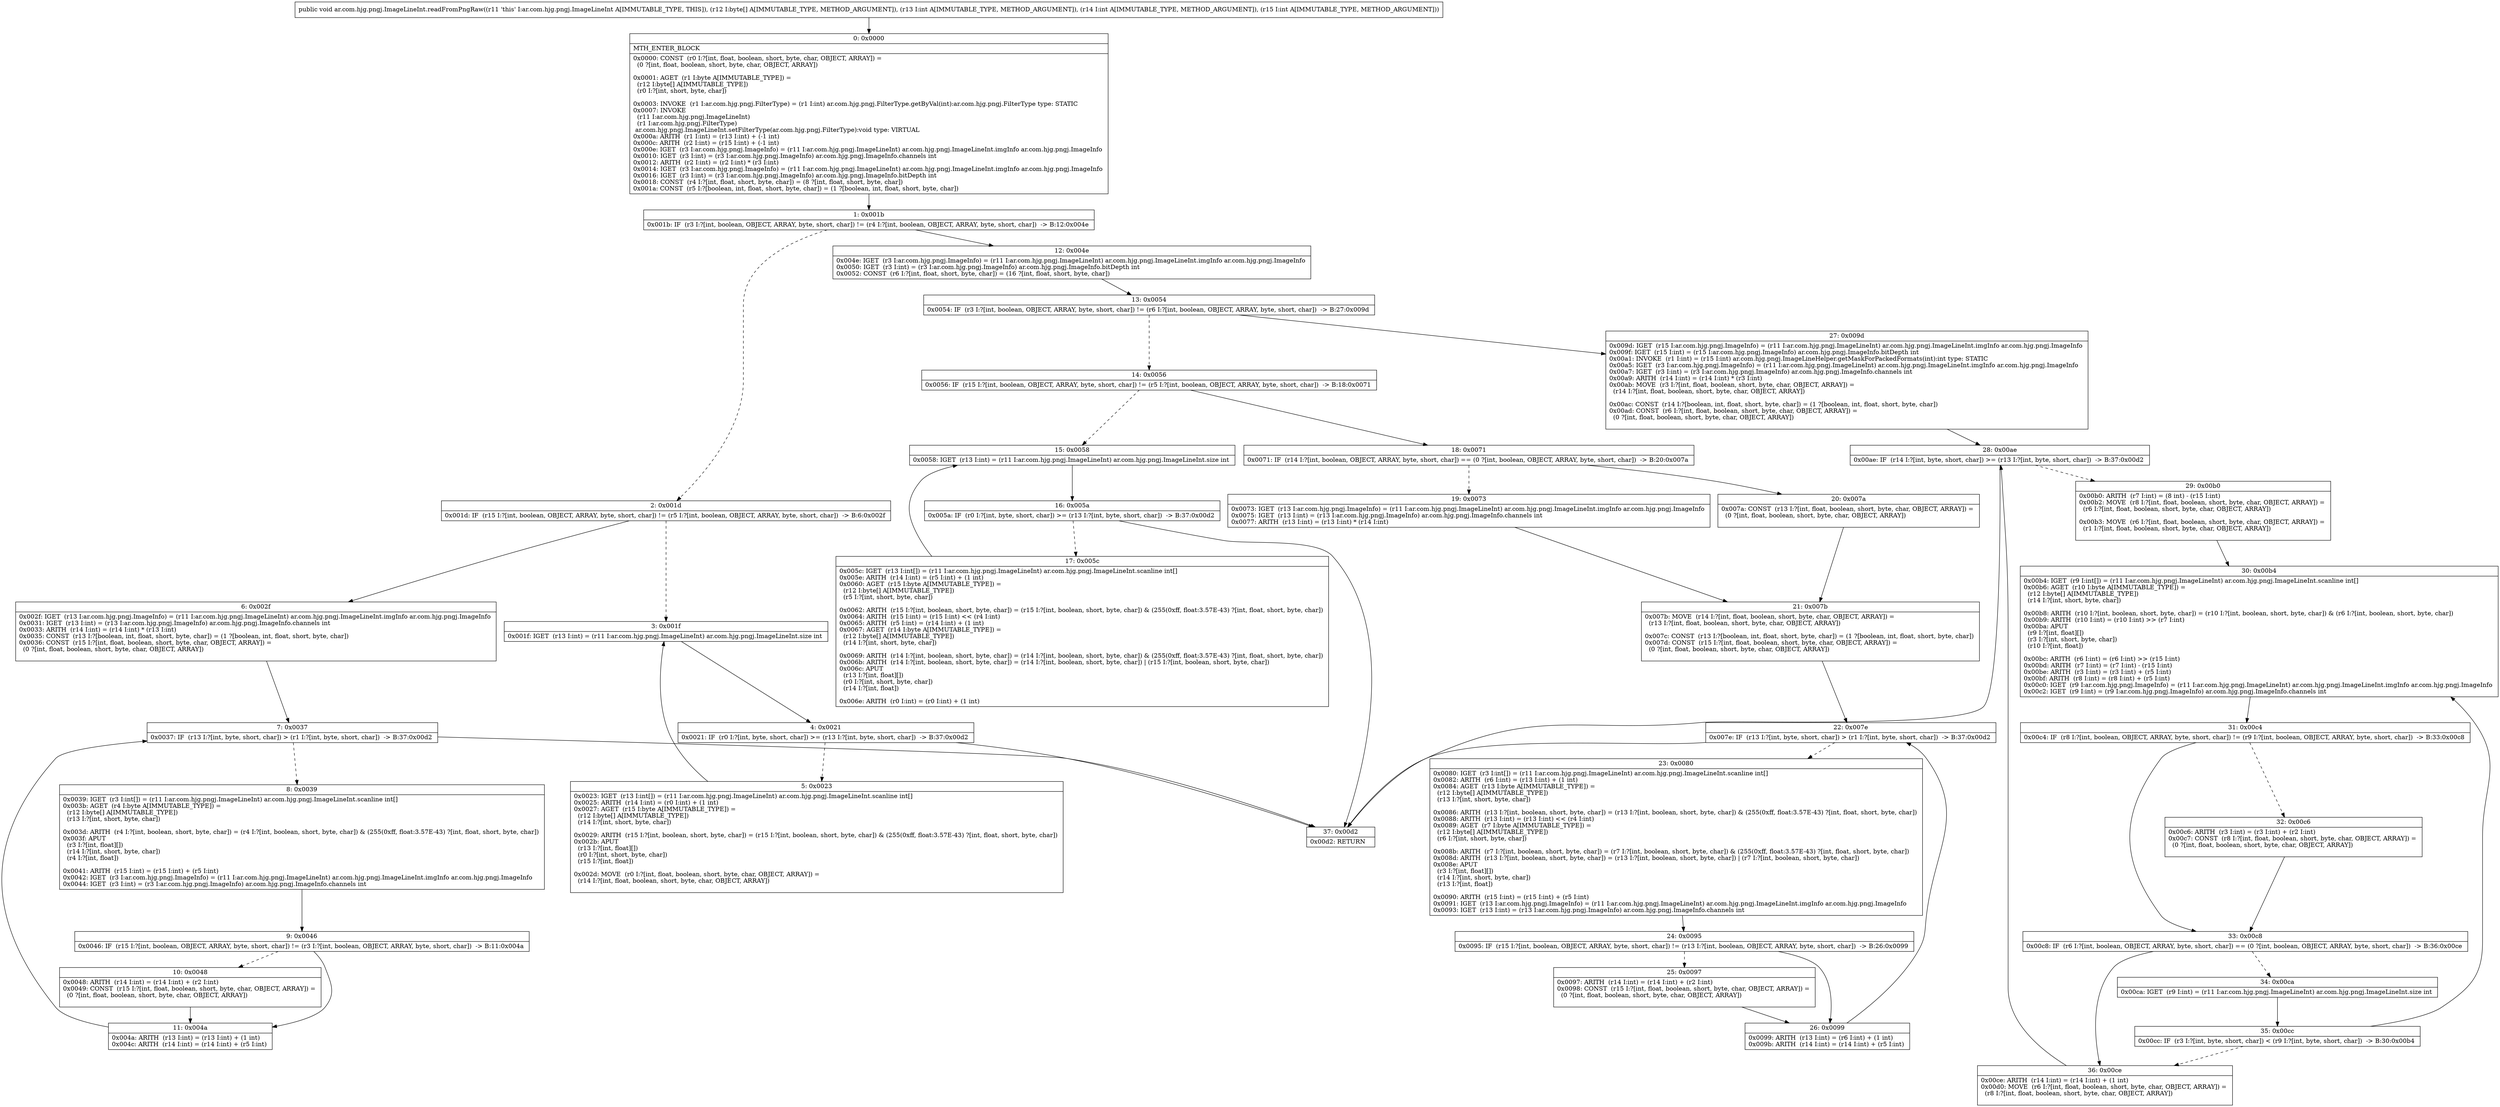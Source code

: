 digraph "CFG forar.com.hjg.pngj.ImageLineInt.readFromPngRaw([BIII)V" {
Node_0 [shape=record,label="{0\:\ 0x0000|MTH_ENTER_BLOCK\l|0x0000: CONST  (r0 I:?[int, float, boolean, short, byte, char, OBJECT, ARRAY]) = \l  (0 ?[int, float, boolean, short, byte, char, OBJECT, ARRAY])\l \l0x0001: AGET  (r1 I:byte A[IMMUTABLE_TYPE]) = \l  (r12 I:byte[] A[IMMUTABLE_TYPE])\l  (r0 I:?[int, short, byte, char])\l \l0x0003: INVOKE  (r1 I:ar.com.hjg.pngj.FilterType) = (r1 I:int) ar.com.hjg.pngj.FilterType.getByVal(int):ar.com.hjg.pngj.FilterType type: STATIC \l0x0007: INVOKE  \l  (r11 I:ar.com.hjg.pngj.ImageLineInt)\l  (r1 I:ar.com.hjg.pngj.FilterType)\l ar.com.hjg.pngj.ImageLineInt.setFilterType(ar.com.hjg.pngj.FilterType):void type: VIRTUAL \l0x000a: ARITH  (r1 I:int) = (r13 I:int) + (\-1 int) \l0x000c: ARITH  (r2 I:int) = (r15 I:int) + (\-1 int) \l0x000e: IGET  (r3 I:ar.com.hjg.pngj.ImageInfo) = (r11 I:ar.com.hjg.pngj.ImageLineInt) ar.com.hjg.pngj.ImageLineInt.imgInfo ar.com.hjg.pngj.ImageInfo \l0x0010: IGET  (r3 I:int) = (r3 I:ar.com.hjg.pngj.ImageInfo) ar.com.hjg.pngj.ImageInfo.channels int \l0x0012: ARITH  (r2 I:int) = (r2 I:int) * (r3 I:int) \l0x0014: IGET  (r3 I:ar.com.hjg.pngj.ImageInfo) = (r11 I:ar.com.hjg.pngj.ImageLineInt) ar.com.hjg.pngj.ImageLineInt.imgInfo ar.com.hjg.pngj.ImageInfo \l0x0016: IGET  (r3 I:int) = (r3 I:ar.com.hjg.pngj.ImageInfo) ar.com.hjg.pngj.ImageInfo.bitDepth int \l0x0018: CONST  (r4 I:?[int, float, short, byte, char]) = (8 ?[int, float, short, byte, char]) \l0x001a: CONST  (r5 I:?[boolean, int, float, short, byte, char]) = (1 ?[boolean, int, float, short, byte, char]) \l}"];
Node_1 [shape=record,label="{1\:\ 0x001b|0x001b: IF  (r3 I:?[int, boolean, OBJECT, ARRAY, byte, short, char]) != (r4 I:?[int, boolean, OBJECT, ARRAY, byte, short, char])  \-\> B:12:0x004e \l}"];
Node_2 [shape=record,label="{2\:\ 0x001d|0x001d: IF  (r15 I:?[int, boolean, OBJECT, ARRAY, byte, short, char]) != (r5 I:?[int, boolean, OBJECT, ARRAY, byte, short, char])  \-\> B:6:0x002f \l}"];
Node_3 [shape=record,label="{3\:\ 0x001f|0x001f: IGET  (r13 I:int) = (r11 I:ar.com.hjg.pngj.ImageLineInt) ar.com.hjg.pngj.ImageLineInt.size int \l}"];
Node_4 [shape=record,label="{4\:\ 0x0021|0x0021: IF  (r0 I:?[int, byte, short, char]) \>= (r13 I:?[int, byte, short, char])  \-\> B:37:0x00d2 \l}"];
Node_5 [shape=record,label="{5\:\ 0x0023|0x0023: IGET  (r13 I:int[]) = (r11 I:ar.com.hjg.pngj.ImageLineInt) ar.com.hjg.pngj.ImageLineInt.scanline int[] \l0x0025: ARITH  (r14 I:int) = (r0 I:int) + (1 int) \l0x0027: AGET  (r15 I:byte A[IMMUTABLE_TYPE]) = \l  (r12 I:byte[] A[IMMUTABLE_TYPE])\l  (r14 I:?[int, short, byte, char])\l \l0x0029: ARITH  (r15 I:?[int, boolean, short, byte, char]) = (r15 I:?[int, boolean, short, byte, char]) & (255(0xff, float:3.57E\-43) ?[int, float, short, byte, char]) \l0x002b: APUT  \l  (r13 I:?[int, float][])\l  (r0 I:?[int, short, byte, char])\l  (r15 I:?[int, float])\l \l0x002d: MOVE  (r0 I:?[int, float, boolean, short, byte, char, OBJECT, ARRAY]) = \l  (r14 I:?[int, float, boolean, short, byte, char, OBJECT, ARRAY])\l \l}"];
Node_6 [shape=record,label="{6\:\ 0x002f|0x002f: IGET  (r13 I:ar.com.hjg.pngj.ImageInfo) = (r11 I:ar.com.hjg.pngj.ImageLineInt) ar.com.hjg.pngj.ImageLineInt.imgInfo ar.com.hjg.pngj.ImageInfo \l0x0031: IGET  (r13 I:int) = (r13 I:ar.com.hjg.pngj.ImageInfo) ar.com.hjg.pngj.ImageInfo.channels int \l0x0033: ARITH  (r14 I:int) = (r14 I:int) * (r13 I:int) \l0x0035: CONST  (r13 I:?[boolean, int, float, short, byte, char]) = (1 ?[boolean, int, float, short, byte, char]) \l0x0036: CONST  (r15 I:?[int, float, boolean, short, byte, char, OBJECT, ARRAY]) = \l  (0 ?[int, float, boolean, short, byte, char, OBJECT, ARRAY])\l \l}"];
Node_7 [shape=record,label="{7\:\ 0x0037|0x0037: IF  (r13 I:?[int, byte, short, char]) \> (r1 I:?[int, byte, short, char])  \-\> B:37:0x00d2 \l}"];
Node_8 [shape=record,label="{8\:\ 0x0039|0x0039: IGET  (r3 I:int[]) = (r11 I:ar.com.hjg.pngj.ImageLineInt) ar.com.hjg.pngj.ImageLineInt.scanline int[] \l0x003b: AGET  (r4 I:byte A[IMMUTABLE_TYPE]) = \l  (r12 I:byte[] A[IMMUTABLE_TYPE])\l  (r13 I:?[int, short, byte, char])\l \l0x003d: ARITH  (r4 I:?[int, boolean, short, byte, char]) = (r4 I:?[int, boolean, short, byte, char]) & (255(0xff, float:3.57E\-43) ?[int, float, short, byte, char]) \l0x003f: APUT  \l  (r3 I:?[int, float][])\l  (r14 I:?[int, short, byte, char])\l  (r4 I:?[int, float])\l \l0x0041: ARITH  (r15 I:int) = (r15 I:int) + (r5 I:int) \l0x0042: IGET  (r3 I:ar.com.hjg.pngj.ImageInfo) = (r11 I:ar.com.hjg.pngj.ImageLineInt) ar.com.hjg.pngj.ImageLineInt.imgInfo ar.com.hjg.pngj.ImageInfo \l0x0044: IGET  (r3 I:int) = (r3 I:ar.com.hjg.pngj.ImageInfo) ar.com.hjg.pngj.ImageInfo.channels int \l}"];
Node_9 [shape=record,label="{9\:\ 0x0046|0x0046: IF  (r15 I:?[int, boolean, OBJECT, ARRAY, byte, short, char]) != (r3 I:?[int, boolean, OBJECT, ARRAY, byte, short, char])  \-\> B:11:0x004a \l}"];
Node_10 [shape=record,label="{10\:\ 0x0048|0x0048: ARITH  (r14 I:int) = (r14 I:int) + (r2 I:int) \l0x0049: CONST  (r15 I:?[int, float, boolean, short, byte, char, OBJECT, ARRAY]) = \l  (0 ?[int, float, boolean, short, byte, char, OBJECT, ARRAY])\l \l}"];
Node_11 [shape=record,label="{11\:\ 0x004a|0x004a: ARITH  (r13 I:int) = (r13 I:int) + (1 int) \l0x004c: ARITH  (r14 I:int) = (r14 I:int) + (r5 I:int) \l}"];
Node_12 [shape=record,label="{12\:\ 0x004e|0x004e: IGET  (r3 I:ar.com.hjg.pngj.ImageInfo) = (r11 I:ar.com.hjg.pngj.ImageLineInt) ar.com.hjg.pngj.ImageLineInt.imgInfo ar.com.hjg.pngj.ImageInfo \l0x0050: IGET  (r3 I:int) = (r3 I:ar.com.hjg.pngj.ImageInfo) ar.com.hjg.pngj.ImageInfo.bitDepth int \l0x0052: CONST  (r6 I:?[int, float, short, byte, char]) = (16 ?[int, float, short, byte, char]) \l}"];
Node_13 [shape=record,label="{13\:\ 0x0054|0x0054: IF  (r3 I:?[int, boolean, OBJECT, ARRAY, byte, short, char]) != (r6 I:?[int, boolean, OBJECT, ARRAY, byte, short, char])  \-\> B:27:0x009d \l}"];
Node_14 [shape=record,label="{14\:\ 0x0056|0x0056: IF  (r15 I:?[int, boolean, OBJECT, ARRAY, byte, short, char]) != (r5 I:?[int, boolean, OBJECT, ARRAY, byte, short, char])  \-\> B:18:0x0071 \l}"];
Node_15 [shape=record,label="{15\:\ 0x0058|0x0058: IGET  (r13 I:int) = (r11 I:ar.com.hjg.pngj.ImageLineInt) ar.com.hjg.pngj.ImageLineInt.size int \l}"];
Node_16 [shape=record,label="{16\:\ 0x005a|0x005a: IF  (r0 I:?[int, byte, short, char]) \>= (r13 I:?[int, byte, short, char])  \-\> B:37:0x00d2 \l}"];
Node_17 [shape=record,label="{17\:\ 0x005c|0x005c: IGET  (r13 I:int[]) = (r11 I:ar.com.hjg.pngj.ImageLineInt) ar.com.hjg.pngj.ImageLineInt.scanline int[] \l0x005e: ARITH  (r14 I:int) = (r5 I:int) + (1 int) \l0x0060: AGET  (r15 I:byte A[IMMUTABLE_TYPE]) = \l  (r12 I:byte[] A[IMMUTABLE_TYPE])\l  (r5 I:?[int, short, byte, char])\l \l0x0062: ARITH  (r15 I:?[int, boolean, short, byte, char]) = (r15 I:?[int, boolean, short, byte, char]) & (255(0xff, float:3.57E\-43) ?[int, float, short, byte, char]) \l0x0064: ARITH  (r15 I:int) = (r15 I:int) \<\< (r4 I:int) \l0x0065: ARITH  (r5 I:int) = (r14 I:int) + (1 int) \l0x0067: AGET  (r14 I:byte A[IMMUTABLE_TYPE]) = \l  (r12 I:byte[] A[IMMUTABLE_TYPE])\l  (r14 I:?[int, short, byte, char])\l \l0x0069: ARITH  (r14 I:?[int, boolean, short, byte, char]) = (r14 I:?[int, boolean, short, byte, char]) & (255(0xff, float:3.57E\-43) ?[int, float, short, byte, char]) \l0x006b: ARITH  (r14 I:?[int, boolean, short, byte, char]) = (r14 I:?[int, boolean, short, byte, char]) \| (r15 I:?[int, boolean, short, byte, char]) \l0x006c: APUT  \l  (r13 I:?[int, float][])\l  (r0 I:?[int, short, byte, char])\l  (r14 I:?[int, float])\l \l0x006e: ARITH  (r0 I:int) = (r0 I:int) + (1 int) \l}"];
Node_18 [shape=record,label="{18\:\ 0x0071|0x0071: IF  (r14 I:?[int, boolean, OBJECT, ARRAY, byte, short, char]) == (0 ?[int, boolean, OBJECT, ARRAY, byte, short, char])  \-\> B:20:0x007a \l}"];
Node_19 [shape=record,label="{19\:\ 0x0073|0x0073: IGET  (r13 I:ar.com.hjg.pngj.ImageInfo) = (r11 I:ar.com.hjg.pngj.ImageLineInt) ar.com.hjg.pngj.ImageLineInt.imgInfo ar.com.hjg.pngj.ImageInfo \l0x0075: IGET  (r13 I:int) = (r13 I:ar.com.hjg.pngj.ImageInfo) ar.com.hjg.pngj.ImageInfo.channels int \l0x0077: ARITH  (r13 I:int) = (r13 I:int) * (r14 I:int) \l}"];
Node_20 [shape=record,label="{20\:\ 0x007a|0x007a: CONST  (r13 I:?[int, float, boolean, short, byte, char, OBJECT, ARRAY]) = \l  (0 ?[int, float, boolean, short, byte, char, OBJECT, ARRAY])\l \l}"];
Node_21 [shape=record,label="{21\:\ 0x007b|0x007b: MOVE  (r14 I:?[int, float, boolean, short, byte, char, OBJECT, ARRAY]) = \l  (r13 I:?[int, float, boolean, short, byte, char, OBJECT, ARRAY])\l \l0x007c: CONST  (r13 I:?[boolean, int, float, short, byte, char]) = (1 ?[boolean, int, float, short, byte, char]) \l0x007d: CONST  (r15 I:?[int, float, boolean, short, byte, char, OBJECT, ARRAY]) = \l  (0 ?[int, float, boolean, short, byte, char, OBJECT, ARRAY])\l \l}"];
Node_22 [shape=record,label="{22\:\ 0x007e|0x007e: IF  (r13 I:?[int, byte, short, char]) \> (r1 I:?[int, byte, short, char])  \-\> B:37:0x00d2 \l}"];
Node_23 [shape=record,label="{23\:\ 0x0080|0x0080: IGET  (r3 I:int[]) = (r11 I:ar.com.hjg.pngj.ImageLineInt) ar.com.hjg.pngj.ImageLineInt.scanline int[] \l0x0082: ARITH  (r6 I:int) = (r13 I:int) + (1 int) \l0x0084: AGET  (r13 I:byte A[IMMUTABLE_TYPE]) = \l  (r12 I:byte[] A[IMMUTABLE_TYPE])\l  (r13 I:?[int, short, byte, char])\l \l0x0086: ARITH  (r13 I:?[int, boolean, short, byte, char]) = (r13 I:?[int, boolean, short, byte, char]) & (255(0xff, float:3.57E\-43) ?[int, float, short, byte, char]) \l0x0088: ARITH  (r13 I:int) = (r13 I:int) \<\< (r4 I:int) \l0x0089: AGET  (r7 I:byte A[IMMUTABLE_TYPE]) = \l  (r12 I:byte[] A[IMMUTABLE_TYPE])\l  (r6 I:?[int, short, byte, char])\l \l0x008b: ARITH  (r7 I:?[int, boolean, short, byte, char]) = (r7 I:?[int, boolean, short, byte, char]) & (255(0xff, float:3.57E\-43) ?[int, float, short, byte, char]) \l0x008d: ARITH  (r13 I:?[int, boolean, short, byte, char]) = (r13 I:?[int, boolean, short, byte, char]) \| (r7 I:?[int, boolean, short, byte, char]) \l0x008e: APUT  \l  (r3 I:?[int, float][])\l  (r14 I:?[int, short, byte, char])\l  (r13 I:?[int, float])\l \l0x0090: ARITH  (r15 I:int) = (r15 I:int) + (r5 I:int) \l0x0091: IGET  (r13 I:ar.com.hjg.pngj.ImageInfo) = (r11 I:ar.com.hjg.pngj.ImageLineInt) ar.com.hjg.pngj.ImageLineInt.imgInfo ar.com.hjg.pngj.ImageInfo \l0x0093: IGET  (r13 I:int) = (r13 I:ar.com.hjg.pngj.ImageInfo) ar.com.hjg.pngj.ImageInfo.channels int \l}"];
Node_24 [shape=record,label="{24\:\ 0x0095|0x0095: IF  (r15 I:?[int, boolean, OBJECT, ARRAY, byte, short, char]) != (r13 I:?[int, boolean, OBJECT, ARRAY, byte, short, char])  \-\> B:26:0x0099 \l}"];
Node_25 [shape=record,label="{25\:\ 0x0097|0x0097: ARITH  (r14 I:int) = (r14 I:int) + (r2 I:int) \l0x0098: CONST  (r15 I:?[int, float, boolean, short, byte, char, OBJECT, ARRAY]) = \l  (0 ?[int, float, boolean, short, byte, char, OBJECT, ARRAY])\l \l}"];
Node_26 [shape=record,label="{26\:\ 0x0099|0x0099: ARITH  (r13 I:int) = (r6 I:int) + (1 int) \l0x009b: ARITH  (r14 I:int) = (r14 I:int) + (r5 I:int) \l}"];
Node_27 [shape=record,label="{27\:\ 0x009d|0x009d: IGET  (r15 I:ar.com.hjg.pngj.ImageInfo) = (r11 I:ar.com.hjg.pngj.ImageLineInt) ar.com.hjg.pngj.ImageLineInt.imgInfo ar.com.hjg.pngj.ImageInfo \l0x009f: IGET  (r15 I:int) = (r15 I:ar.com.hjg.pngj.ImageInfo) ar.com.hjg.pngj.ImageInfo.bitDepth int \l0x00a1: INVOKE  (r1 I:int) = (r15 I:int) ar.com.hjg.pngj.ImageLineHelper.getMaskForPackedFormats(int):int type: STATIC \l0x00a5: IGET  (r3 I:ar.com.hjg.pngj.ImageInfo) = (r11 I:ar.com.hjg.pngj.ImageLineInt) ar.com.hjg.pngj.ImageLineInt.imgInfo ar.com.hjg.pngj.ImageInfo \l0x00a7: IGET  (r3 I:int) = (r3 I:ar.com.hjg.pngj.ImageInfo) ar.com.hjg.pngj.ImageInfo.channels int \l0x00a9: ARITH  (r14 I:int) = (r14 I:int) * (r3 I:int) \l0x00ab: MOVE  (r3 I:?[int, float, boolean, short, byte, char, OBJECT, ARRAY]) = \l  (r14 I:?[int, float, boolean, short, byte, char, OBJECT, ARRAY])\l \l0x00ac: CONST  (r14 I:?[boolean, int, float, short, byte, char]) = (1 ?[boolean, int, float, short, byte, char]) \l0x00ad: CONST  (r6 I:?[int, float, boolean, short, byte, char, OBJECT, ARRAY]) = \l  (0 ?[int, float, boolean, short, byte, char, OBJECT, ARRAY])\l \l}"];
Node_28 [shape=record,label="{28\:\ 0x00ae|0x00ae: IF  (r14 I:?[int, byte, short, char]) \>= (r13 I:?[int, byte, short, char])  \-\> B:37:0x00d2 \l}"];
Node_29 [shape=record,label="{29\:\ 0x00b0|0x00b0: ARITH  (r7 I:int) = (8 int) \- (r15 I:int) \l0x00b2: MOVE  (r8 I:?[int, float, boolean, short, byte, char, OBJECT, ARRAY]) = \l  (r6 I:?[int, float, boolean, short, byte, char, OBJECT, ARRAY])\l \l0x00b3: MOVE  (r6 I:?[int, float, boolean, short, byte, char, OBJECT, ARRAY]) = \l  (r1 I:?[int, float, boolean, short, byte, char, OBJECT, ARRAY])\l \l}"];
Node_30 [shape=record,label="{30\:\ 0x00b4|0x00b4: IGET  (r9 I:int[]) = (r11 I:ar.com.hjg.pngj.ImageLineInt) ar.com.hjg.pngj.ImageLineInt.scanline int[] \l0x00b6: AGET  (r10 I:byte A[IMMUTABLE_TYPE]) = \l  (r12 I:byte[] A[IMMUTABLE_TYPE])\l  (r14 I:?[int, short, byte, char])\l \l0x00b8: ARITH  (r10 I:?[int, boolean, short, byte, char]) = (r10 I:?[int, boolean, short, byte, char]) & (r6 I:?[int, boolean, short, byte, char]) \l0x00b9: ARITH  (r10 I:int) = (r10 I:int) \>\> (r7 I:int) \l0x00ba: APUT  \l  (r9 I:?[int, float][])\l  (r3 I:?[int, short, byte, char])\l  (r10 I:?[int, float])\l \l0x00bc: ARITH  (r6 I:int) = (r6 I:int) \>\> (r15 I:int) \l0x00bd: ARITH  (r7 I:int) = (r7 I:int) \- (r15 I:int) \l0x00be: ARITH  (r3 I:int) = (r3 I:int) + (r5 I:int) \l0x00bf: ARITH  (r8 I:int) = (r8 I:int) + (r5 I:int) \l0x00c0: IGET  (r9 I:ar.com.hjg.pngj.ImageInfo) = (r11 I:ar.com.hjg.pngj.ImageLineInt) ar.com.hjg.pngj.ImageLineInt.imgInfo ar.com.hjg.pngj.ImageInfo \l0x00c2: IGET  (r9 I:int) = (r9 I:ar.com.hjg.pngj.ImageInfo) ar.com.hjg.pngj.ImageInfo.channels int \l}"];
Node_31 [shape=record,label="{31\:\ 0x00c4|0x00c4: IF  (r8 I:?[int, boolean, OBJECT, ARRAY, byte, short, char]) != (r9 I:?[int, boolean, OBJECT, ARRAY, byte, short, char])  \-\> B:33:0x00c8 \l}"];
Node_32 [shape=record,label="{32\:\ 0x00c6|0x00c6: ARITH  (r3 I:int) = (r3 I:int) + (r2 I:int) \l0x00c7: CONST  (r8 I:?[int, float, boolean, short, byte, char, OBJECT, ARRAY]) = \l  (0 ?[int, float, boolean, short, byte, char, OBJECT, ARRAY])\l \l}"];
Node_33 [shape=record,label="{33\:\ 0x00c8|0x00c8: IF  (r6 I:?[int, boolean, OBJECT, ARRAY, byte, short, char]) == (0 ?[int, boolean, OBJECT, ARRAY, byte, short, char])  \-\> B:36:0x00ce \l}"];
Node_34 [shape=record,label="{34\:\ 0x00ca|0x00ca: IGET  (r9 I:int) = (r11 I:ar.com.hjg.pngj.ImageLineInt) ar.com.hjg.pngj.ImageLineInt.size int \l}"];
Node_35 [shape=record,label="{35\:\ 0x00cc|0x00cc: IF  (r3 I:?[int, byte, short, char]) \< (r9 I:?[int, byte, short, char])  \-\> B:30:0x00b4 \l}"];
Node_36 [shape=record,label="{36\:\ 0x00ce|0x00ce: ARITH  (r14 I:int) = (r14 I:int) + (1 int) \l0x00d0: MOVE  (r6 I:?[int, float, boolean, short, byte, char, OBJECT, ARRAY]) = \l  (r8 I:?[int, float, boolean, short, byte, char, OBJECT, ARRAY])\l \l}"];
Node_37 [shape=record,label="{37\:\ 0x00d2|0x00d2: RETURN   \l}"];
MethodNode[shape=record,label="{public void ar.com.hjg.pngj.ImageLineInt.readFromPngRaw((r11 'this' I:ar.com.hjg.pngj.ImageLineInt A[IMMUTABLE_TYPE, THIS]), (r12 I:byte[] A[IMMUTABLE_TYPE, METHOD_ARGUMENT]), (r13 I:int A[IMMUTABLE_TYPE, METHOD_ARGUMENT]), (r14 I:int A[IMMUTABLE_TYPE, METHOD_ARGUMENT]), (r15 I:int A[IMMUTABLE_TYPE, METHOD_ARGUMENT])) }"];
MethodNode -> Node_0;
Node_0 -> Node_1;
Node_1 -> Node_2[style=dashed];
Node_1 -> Node_12;
Node_2 -> Node_3[style=dashed];
Node_2 -> Node_6;
Node_3 -> Node_4;
Node_4 -> Node_5[style=dashed];
Node_4 -> Node_37;
Node_5 -> Node_3;
Node_6 -> Node_7;
Node_7 -> Node_8[style=dashed];
Node_7 -> Node_37;
Node_8 -> Node_9;
Node_9 -> Node_10[style=dashed];
Node_9 -> Node_11;
Node_10 -> Node_11;
Node_11 -> Node_7;
Node_12 -> Node_13;
Node_13 -> Node_14[style=dashed];
Node_13 -> Node_27;
Node_14 -> Node_15[style=dashed];
Node_14 -> Node_18;
Node_15 -> Node_16;
Node_16 -> Node_17[style=dashed];
Node_16 -> Node_37;
Node_17 -> Node_15;
Node_18 -> Node_19[style=dashed];
Node_18 -> Node_20;
Node_19 -> Node_21;
Node_20 -> Node_21;
Node_21 -> Node_22;
Node_22 -> Node_23[style=dashed];
Node_22 -> Node_37;
Node_23 -> Node_24;
Node_24 -> Node_25[style=dashed];
Node_24 -> Node_26;
Node_25 -> Node_26;
Node_26 -> Node_22;
Node_27 -> Node_28;
Node_28 -> Node_29[style=dashed];
Node_28 -> Node_37;
Node_29 -> Node_30;
Node_30 -> Node_31;
Node_31 -> Node_32[style=dashed];
Node_31 -> Node_33;
Node_32 -> Node_33;
Node_33 -> Node_34[style=dashed];
Node_33 -> Node_36;
Node_34 -> Node_35;
Node_35 -> Node_30;
Node_35 -> Node_36[style=dashed];
Node_36 -> Node_28;
}

